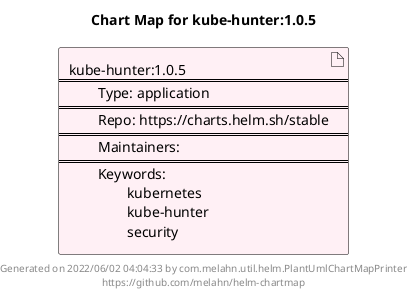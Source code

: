 @startuml
skinparam linetype ortho
skinparam backgroundColor white
skinparam usecaseBorderColor black
skinparam usecaseArrowColor LightSlateGray
skinparam artifactBorderColor black
skinparam artifactArrowColor LightSlateGray

title Chart Map for kube-hunter:1.0.5

'There is one referenced Helm Chart
artifact "kube-hunter:1.0.5\n====\n\tType: application\n====\n\tRepo: https://charts.helm.sh/stable\n====\n\tMaintainers: \n====\n\tKeywords: \n\t\tkubernetes\n\t\tkube-hunter\n\t\tsecurity" as kube_hunter_1_0_5 #LavenderBlush

'There are 0 referenced Docker Images

'Chart Dependencies

center footer Generated on 2022/06/02 04:04:33 by com.melahn.util.helm.PlantUmlChartMapPrinter\nhttps://github.com/melahn/helm-chartmap
@enduml
